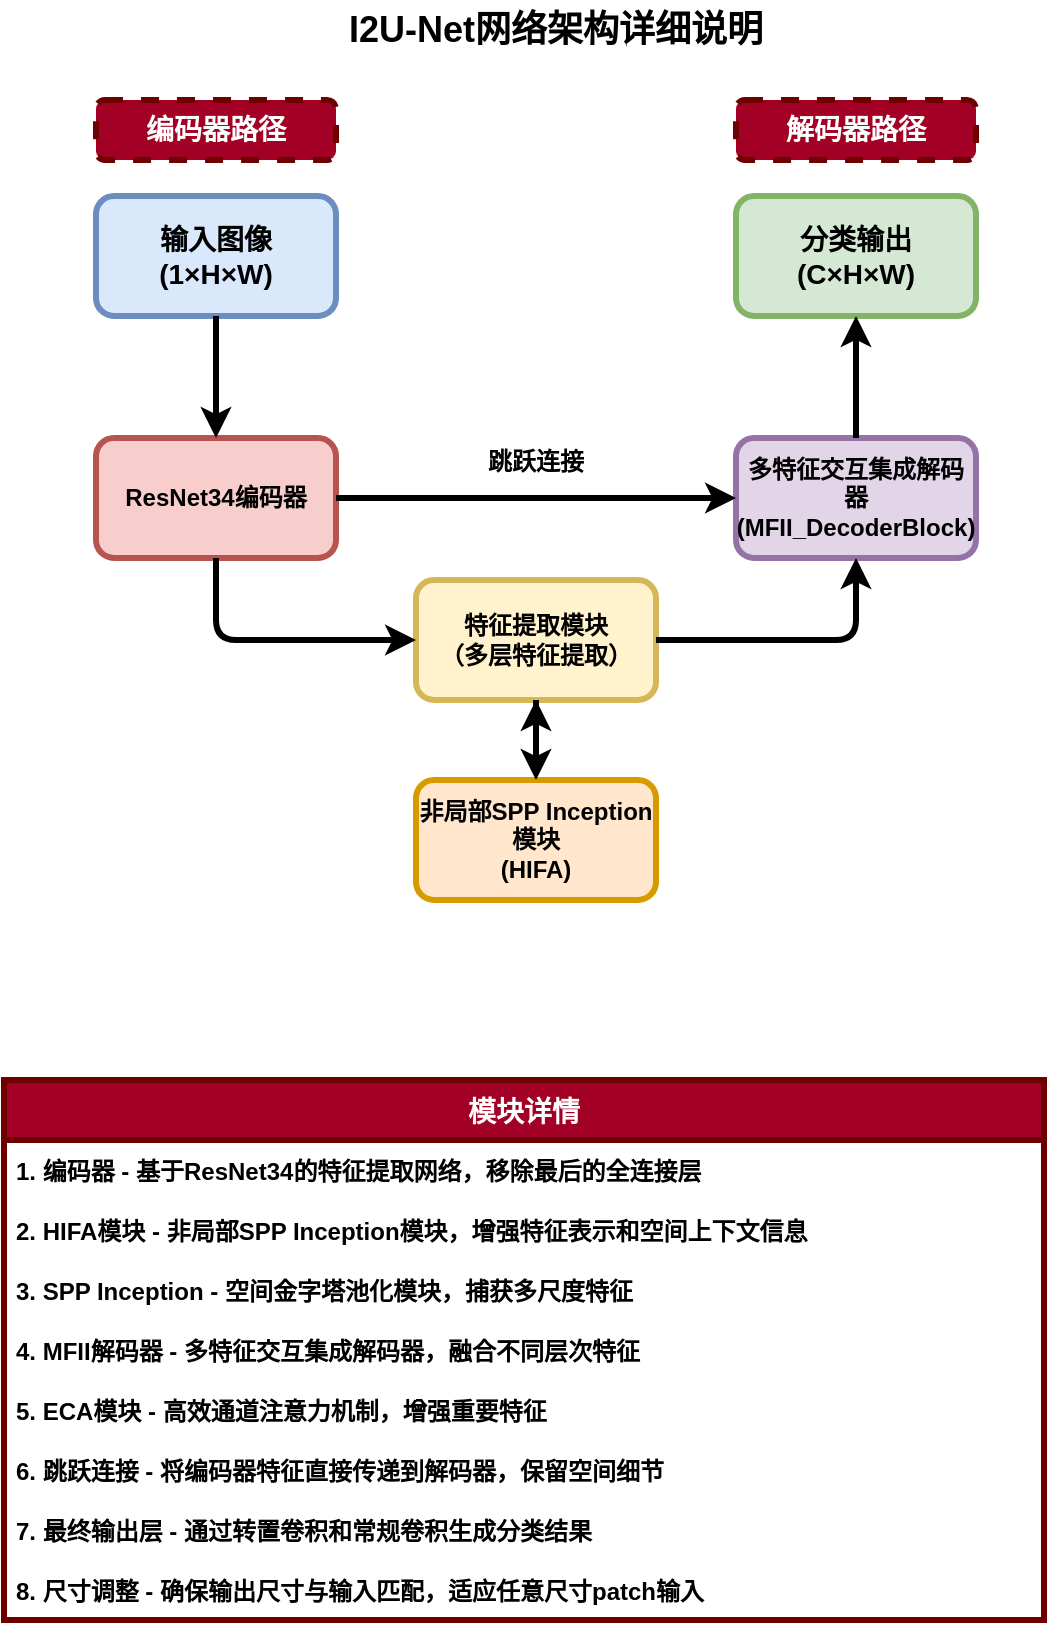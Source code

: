 <mxfile version="26.2.15">
  <diagram id="i2u_net_architecture" name="I2U-Net网络架构图">
    <mxGraphModel dx="1411" dy="784" grid="1" gridSize="10" guides="1" tooltips="1" connect="1" arrows="1" fold="1" page="1" pageScale="1" pageWidth="827" pageHeight="1169" math="0" shadow="0">
      <root>
        <mxCell id="0" />
        <mxCell id="1" parent="0" />
        <mxCell id="input" value="输入图像&#xa;(1×H×W)" style="rounded=1;whiteSpace=wrap;html=1;fillColor=#dae8fc;strokeColor=#6c8ebf;fontStyle=1;fontSize=14;strokeWidth=3;" parent="1" vertex="1">
          <mxGeometry x="200" y="218" width="120" height="60" as="geometry" />
        </mxCell>
        <mxCell id="output" value="分类输出&#xa;(C×H×W)" style="rounded=1;whiteSpace=wrap;html=1;fillColor=#d5e8d4;strokeColor=#82b366;fontStyle=1;fontSize=14;strokeWidth=3;" parent="1" vertex="1">
          <mxGeometry x="520" y="218" width="120" height="60" as="geometry" />
        </mxCell>
        <mxCell id="encoder_block" value="ResNet34编码器" style="rounded=1;whiteSpace=wrap;html=1;fillColor=#f8cecc;strokeColor=#b85450;fontStyle=1;fontSize=12;strokeWidth=3;" parent="1" vertex="1">
          <mxGeometry x="200" y="339" width="120" height="60" as="geometry" />
        </mxCell>
        <mxCell id="feature_extraction" value="特征提取模块&lt;div&gt;（多层特征提取）&lt;/div&gt;" style="rounded=1;whiteSpace=wrap;html=1;fillColor=#fff2cc;strokeColor=#d6b656;fontStyle=1;fontSize=12;strokeWidth=3;" parent="1" vertex="1">
          <mxGeometry x="360" y="410" width="120" height="60" as="geometry" />
        </mxCell>
        <mxCell id="decoder_block" value="多特征交互集成解码器&#xa;(MFII_DecoderBlock)" style="rounded=1;whiteSpace=wrap;html=1;fillColor=#e1d5e7;strokeColor=#9673a6;fontStyle=1;fontSize=12;strokeWidth=3;" parent="1" vertex="1">
          <mxGeometry x="520" y="339" width="120" height="60" as="geometry" />
        </mxCell>
        <mxCell id="nonlocal_block" value="非局部SPP Inception模块&#xa;(HIFA)" style="rounded=1;whiteSpace=wrap;html=1;fillColor=#ffe6cc;strokeColor=#d79b00;fontStyle=1;fontSize=12;strokeWidth=3;" parent="1" vertex="1">
          <mxGeometry x="360" y="510" width="120" height="60" as="geometry" />
        </mxCell>
        <mxCell id="arrow1" value="" style="endArrow=classic;html=1;rounded=1;entryX=0.5;entryY=0;entryDx=0;entryDy=0;strokeWidth=3;jumpStyle=arc;jumpSize=6;" parent="1" source="input" target="encoder_block" edge="1">
          <mxGeometry width="50" height="50" relative="1" as="geometry">
            <mxPoint x="260" y="280" as="sourcePoint" />
            <mxPoint x="440" y="469" as="targetPoint" />
          </mxGeometry>
        </mxCell>
        <mxCell id="arrow2" value="" style="endArrow=classic;html=1;rounded=1;exitX=0.5;exitY=1;exitDx=0;exitDy=0;entryX=0;entryY=0.5;entryDx=0;entryDy=0;strokeWidth=3;jumpStyle=arc;jumpSize=6;" parent="1" source="encoder_block" target="feature_extraction" edge="1">
          <mxGeometry width="50" height="50" relative="1" as="geometry">
            <mxPoint x="390" y="519" as="sourcePoint" />
            <mxPoint x="440" y="469" as="targetPoint" />
            <Array as="points">
              <mxPoint x="260" y="440" />
            </Array>
          </mxGeometry>
        </mxCell>
        <mxCell id="arrow3" value="" style="endArrow=classic;html=1;rounded=1;exitX=0.5;exitY=1;exitDx=0;exitDy=0;entryX=0.5;entryY=0;entryDx=0;entryDy=0;strokeWidth=3;jumpStyle=arc;jumpSize=6;" parent="1" source="feature_extraction" target="nonlocal_block" edge="1">
          <mxGeometry width="50" height="50" relative="1" as="geometry">
            <mxPoint x="390" y="590" as="sourcePoint" />
            <mxPoint x="440" y="540" as="targetPoint" />
          </mxGeometry>
        </mxCell>
        <mxCell id="arrow4" value="" style="endArrow=classic;html=1;rounded=1;entryX=0.5;entryY=1;entryDx=0;entryDy=0;strokeWidth=3;jumpStyle=arc;jumpSize=6;" parent="1" target="feature_extraction" edge="1">
          <mxGeometry width="50" height="50" relative="1" as="geometry">
            <mxPoint x="420" y="500" as="sourcePoint" />
            <mxPoint x="440" y="540" as="targetPoint" />
            <Array as="points">
              <mxPoint x="420" y="500" />
            </Array>
          </mxGeometry>
        </mxCell>
        <mxCell id="arrow5" value="" style="endArrow=classic;html=1;rounded=1;exitX=1;exitY=0.5;exitDx=0;exitDy=0;entryX=0.5;entryY=1;entryDx=0;entryDy=0;strokeWidth=3;jumpStyle=arc;jumpSize=6;" parent="1" source="feature_extraction" target="decoder_block" edge="1">
          <mxGeometry width="50" height="50" relative="1" as="geometry">
            <mxPoint x="390" y="519" as="sourcePoint" />
            <mxPoint x="440" y="469" as="targetPoint" />
            <Array as="points">
              <mxPoint x="580" y="440" />
            </Array>
          </mxGeometry>
        </mxCell>
        <mxCell id="arrow6" value="" style="endArrow=classic;html=1;rounded=1;exitX=0.5;exitY=0;exitDx=0;exitDy=0;entryX=0.5;entryY=1;entryDx=0;entryDy=0;strokeWidth=3;jumpStyle=arc;jumpSize=6;" parent="1" source="decoder_block" target="output" edge="1">
          <mxGeometry width="50" height="50" relative="1" as="geometry">
            <mxPoint x="390" y="519" as="sourcePoint" />
            <mxPoint x="440" y="469" as="targetPoint" />
          </mxGeometry>
        </mxCell>
        <mxCell id="skip_text" value="跳跃连接" style="text;html=1;strokeColor=none;fillColor=none;align=center;verticalAlign=middle;whiteSpace=wrap;rounded=0;fontStyle=1;fontSize=12;" parent="1" vertex="1">
          <mxGeometry x="390" y="336" width="60" height="30" as="geometry" />
        </mxCell>
        <mxCell id="detail_title" value="I2U-Net网络架构详细说明" style="text;html=1;strokeColor=none;fillColor=none;align=center;verticalAlign=middle;whiteSpace=wrap;rounded=0;fontStyle=1;fontSize=18;" parent="1" vertex="1">
          <mxGeometry x="270" y="120" width="320" height="30" as="geometry" />
        </mxCell>
        <mxCell id="module_details" value="模块详情" style="swimlane;fontStyle=1;childLayout=stackLayout;horizontal=1;startSize=30;horizontalStack=0;resizeParent=1;resizeParentMax=0;resizeLast=0;collapsible=1;marginBottom=0;fontSize=14;strokeWidth=3;fillColor=#a20025;fontColor=#ffffff;strokeColor=#6F0000;" parent="1" vertex="1">
          <mxGeometry x="154" y="660" width="520" height="270" as="geometry" />
        </mxCell>
        <mxCell id="module1" value="1. 编码器 - 基于ResNet34的特征提取网络，移除最后的全连接层" style="text;strokeColor=none;fillColor=none;align=left;verticalAlign=middle;spacingLeft=4;spacingRight=4;overflow=hidden;points=[[0,0.5],[1,0.5]];portConstraint=eastwest;rotatable=0;fontStyle=1;fontSize=12;" parent="module_details" vertex="1">
          <mxGeometry y="30" width="520" height="30" as="geometry" />
        </mxCell>
        <mxCell id="module2" value="2. HIFA模块 - 非局部SPP Inception模块，增强特征表示和空间上下文信息" style="text;strokeColor=none;fillColor=none;align=left;verticalAlign=middle;spacingLeft=4;spacingRight=4;overflow=hidden;points=[[0,0.5],[1,0.5]];portConstraint=eastwest;rotatable=0;fontStyle=1;fontSize=12;" parent="module_details" vertex="1">
          <mxGeometry y="60" width="520" height="30" as="geometry" />
        </mxCell>
        <mxCell id="module3" value="3. SPP Inception - 空间金字塔池化模块，捕获多尺度特征" style="text;strokeColor=none;fillColor=none;align=left;verticalAlign=middle;spacingLeft=4;spacingRight=4;overflow=hidden;points=[[0,0.5],[1,0.5]];portConstraint=eastwest;rotatable=0;fontStyle=1;fontSize=12;" parent="module_details" vertex="1">
          <mxGeometry y="90" width="520" height="30" as="geometry" />
        </mxCell>
        <mxCell id="module4" value="4. MFII解码器 - 多特征交互集成解码器，融合不同层次特征" style="text;strokeColor=none;fillColor=none;align=left;verticalAlign=middle;spacingLeft=4;spacingRight=4;overflow=hidden;points=[[0,0.5],[1,0.5]];portConstraint=eastwest;rotatable=0;fontStyle=1;fontSize=12;" parent="module_details" vertex="1">
          <mxGeometry y="120" width="520" height="30" as="geometry" />
        </mxCell>
        <mxCell id="module5" value="5. ECA模块 - 高效通道注意力机制，增强重要特征" style="text;strokeColor=none;fillColor=none;align=left;verticalAlign=middle;spacingLeft=4;spacingRight=4;overflow=hidden;points=[[0,0.5],[1,0.5]];portConstraint=eastwest;rotatable=0;fontStyle=1;fontSize=12;" parent="module_details" vertex="1">
          <mxGeometry y="150" width="520" height="30" as="geometry" />
        </mxCell>
        <mxCell id="module6" value="6. 跳跃连接 - 将编码器特征直接传递到解码器，保留空间细节" style="text;strokeColor=none;fillColor=none;align=left;verticalAlign=middle;spacingLeft=4;spacingRight=4;overflow=hidden;points=[[0,0.5],[1,0.5]];portConstraint=eastwest;rotatable=0;fontStyle=1;fontSize=12;" parent="module_details" vertex="1">
          <mxGeometry y="180" width="520" height="30" as="geometry" />
        </mxCell>
        <mxCell id="module7" value="7. 最终输出层 - 通过转置卷积和常规卷积生成分类结果" style="text;strokeColor=none;fillColor=none;align=left;verticalAlign=middle;spacingLeft=4;spacingRight=4;overflow=hidden;points=[[0,0.5],[1,0.5]];portConstraint=eastwest;rotatable=0;fontStyle=1;fontSize=12;" parent="module_details" vertex="1">
          <mxGeometry y="210" width="520" height="30" as="geometry" />
        </mxCell>
        <mxCell id="module8" value="8. 尺寸调整 - 确保输出尺寸与输入匹配，适应任意尺寸patch输入" style="text;strokeColor=none;fillColor=none;align=left;verticalAlign=middle;spacingLeft=4;spacingRight=4;overflow=hidden;points=[[0,0.5],[1,0.5]];portConstraint=eastwest;rotatable=0;fontStyle=1;fontSize=12;" parent="module_details" vertex="1">
          <mxGeometry y="240" width="520" height="30" as="geometry" />
        </mxCell>
        <mxCell id="aMmS85jYdabQnbPPLMPl-2" value="" style="endArrow=classic;html=1;rounded=1;exitX=1;exitY=0.5;exitDx=0;exitDy=0;entryX=0;entryY=0.5;entryDx=0;entryDy=0;strokeWidth=3;jumpStyle=arc;jumpSize=6;" edge="1" parent="1" source="encoder_block" target="decoder_block">
          <mxGeometry width="50" height="50" relative="1" as="geometry">
            <mxPoint x="400" y="381" as="sourcePoint" />
            <mxPoint x="400" y="320" as="targetPoint" />
          </mxGeometry>
        </mxCell>
        <mxCell id="aMmS85jYdabQnbPPLMPl-4" value="编码器路径" style="text;html=1;strokeColor=#6F0000;fillColor=#a20025;align=center;verticalAlign=middle;whiteSpace=wrap;rounded=1;fontStyle=1;fontSize=14;labelBackgroundColor=none;labelBorderColor=none;textShadow=0;fontColor=#ffffff;glass=0;shadow=0;dashed=1;strokeWidth=3;" vertex="1" parent="1">
          <mxGeometry x="200" y="170" width="120" height="30" as="geometry" />
        </mxCell>
        <mxCell id="aMmS85jYdabQnbPPLMPl-5" value="解码器路径" style="text;html=1;strokeColor=#6F0000;fillColor=#a20025;align=center;verticalAlign=middle;whiteSpace=wrap;rounded=1;fontStyle=1;fontSize=14;labelBackgroundColor=none;labelBorderColor=none;textShadow=0;fontColor=#ffffff;glass=0;shadow=0;dashed=1;strokeWidth=3;" vertex="1" parent="1">
          <mxGeometry x="520" y="170" width="120" height="30" as="geometry" />
        </mxCell>
      </root>
    </mxGraphModel>
  </diagram>
</mxfile>
